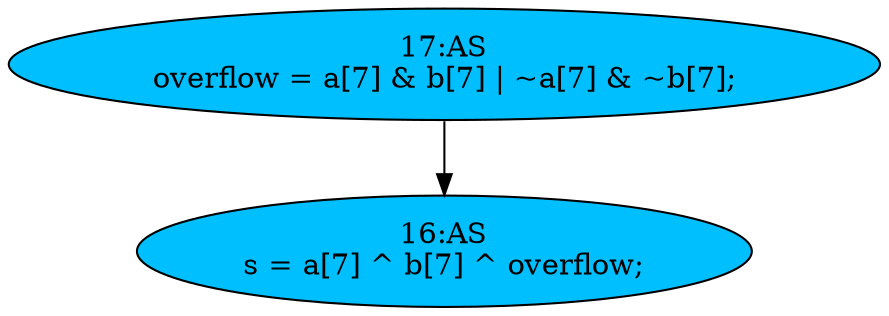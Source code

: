 strict digraph "compose( ,  )" {
	node [label="\N"];
	"16:AS"	[ast="<pyverilog.vparser.ast.Assign object at 0x7f17dbd63150>",
		def_var="['s']",
		fillcolor=deepskyblue,
		label="16:AS
s = a[7] ^ b[7] ^ overflow;",
		statements="[]",
		style=filled,
		typ=Assign,
		use_var="['a', 'b', 'overflow']"];
	"17:AS"	[ast="<pyverilog.vparser.ast.Assign object at 0x7f17dbd71290>",
		def_var="['overflow']",
		fillcolor=deepskyblue,
		label="17:AS
overflow = a[7] & b[7] | ~a[7] & ~b[7];",
		statements="[]",
		style=filled,
		typ=Assign,
		use_var="['a', 'b', 'a', 'b']"];
	"17:AS" -> "16:AS";
}
